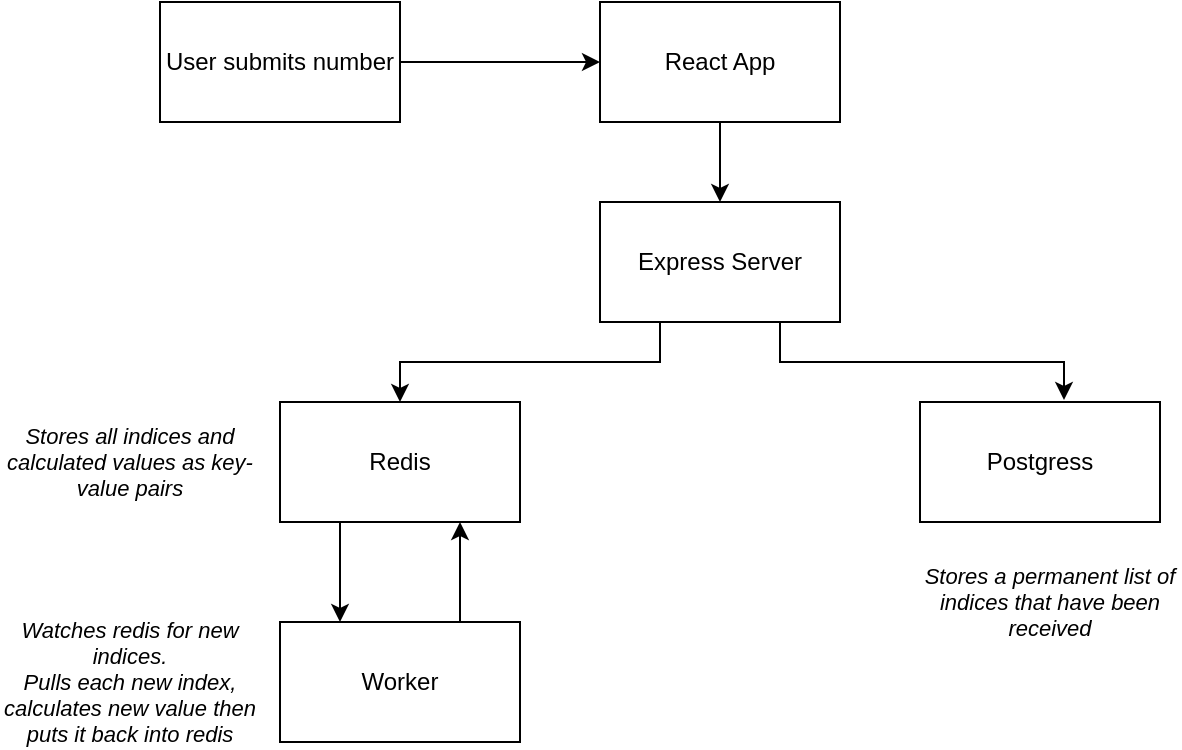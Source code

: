 <mxfile version="12.2.4" type="github" pages="1"><diagram id="M97hs2_HC8HgjVDWB4YS" name="Page-1"><mxGraphModel dx="1422" dy="794" grid="1" gridSize="10" guides="1" tooltips="1" connect="1" arrows="1" fold="1" page="1" pageScale="1" pageWidth="827" pageHeight="1169" math="0" shadow="0"><root><mxCell id="0"/><mxCell id="1" parent="0"/><mxCell id="aY1_7Sm5C_Fnvaw5D3gU-1" value="User submits number" style="rounded=0;whiteSpace=wrap;html=1;" vertex="1" parent="1"><mxGeometry x="100" y="80" width="120" height="60" as="geometry"/></mxCell><mxCell id="aY1_7Sm5C_Fnvaw5D3gU-8" style="edgeStyle=orthogonalEdgeStyle;rounded=0;orthogonalLoop=1;jettySize=auto;html=1;exitX=0.5;exitY=1;exitDx=0;exitDy=0;entryX=0.5;entryY=0;entryDx=0;entryDy=0;" edge="1" parent="1" source="aY1_7Sm5C_Fnvaw5D3gU-2" target="aY1_7Sm5C_Fnvaw5D3gU-3"><mxGeometry relative="1" as="geometry"/></mxCell><mxCell id="aY1_7Sm5C_Fnvaw5D3gU-2" value="React App" style="rounded=0;whiteSpace=wrap;html=1;" vertex="1" parent="1"><mxGeometry x="320" y="80" width="120" height="60" as="geometry"/></mxCell><mxCell id="aY1_7Sm5C_Fnvaw5D3gU-9" style="edgeStyle=orthogonalEdgeStyle;rounded=0;orthogonalLoop=1;jettySize=auto;html=1;exitX=0.25;exitY=1;exitDx=0;exitDy=0;entryX=0.5;entryY=0;entryDx=0;entryDy=0;" edge="1" parent="1" source="aY1_7Sm5C_Fnvaw5D3gU-3" target="aY1_7Sm5C_Fnvaw5D3gU-4"><mxGeometry relative="1" as="geometry"/></mxCell><mxCell id="aY1_7Sm5C_Fnvaw5D3gU-10" style="edgeStyle=orthogonalEdgeStyle;rounded=0;orthogonalLoop=1;jettySize=auto;html=1;exitX=0.75;exitY=1;exitDx=0;exitDy=0;entryX=0.6;entryY=-0.017;entryDx=0;entryDy=0;entryPerimeter=0;" edge="1" parent="1" source="aY1_7Sm5C_Fnvaw5D3gU-3" target="aY1_7Sm5C_Fnvaw5D3gU-5"><mxGeometry relative="1" as="geometry"/></mxCell><mxCell id="aY1_7Sm5C_Fnvaw5D3gU-3" value="Express Server" style="rounded=0;whiteSpace=wrap;html=1;" vertex="1" parent="1"><mxGeometry x="320" y="180" width="120" height="60" as="geometry"/></mxCell><mxCell id="aY1_7Sm5C_Fnvaw5D3gU-11" style="edgeStyle=orthogonalEdgeStyle;rounded=0;orthogonalLoop=1;jettySize=auto;html=1;exitX=0.25;exitY=1;exitDx=0;exitDy=0;entryX=0.25;entryY=0;entryDx=0;entryDy=0;" edge="1" parent="1" source="aY1_7Sm5C_Fnvaw5D3gU-4" target="aY1_7Sm5C_Fnvaw5D3gU-6"><mxGeometry relative="1" as="geometry"/></mxCell><mxCell id="aY1_7Sm5C_Fnvaw5D3gU-4" value="Redis" style="rounded=0;whiteSpace=wrap;html=1;" vertex="1" parent="1"><mxGeometry x="160" y="280" width="120" height="60" as="geometry"/></mxCell><mxCell id="aY1_7Sm5C_Fnvaw5D3gU-5" value="Postgress" style="rounded=0;whiteSpace=wrap;html=1;" vertex="1" parent="1"><mxGeometry x="480" y="280" width="120" height="60" as="geometry"/></mxCell><mxCell id="aY1_7Sm5C_Fnvaw5D3gU-12" style="edgeStyle=orthogonalEdgeStyle;rounded=0;orthogonalLoop=1;jettySize=auto;html=1;exitX=0.75;exitY=0;exitDx=0;exitDy=0;entryX=0.75;entryY=1;entryDx=0;entryDy=0;" edge="1" parent="1" source="aY1_7Sm5C_Fnvaw5D3gU-6" target="aY1_7Sm5C_Fnvaw5D3gU-4"><mxGeometry relative="1" as="geometry"/></mxCell><mxCell id="aY1_7Sm5C_Fnvaw5D3gU-6" value="Worker" style="rounded=0;whiteSpace=wrap;html=1;" vertex="1" parent="1"><mxGeometry x="160" y="390" width="120" height="60" as="geometry"/></mxCell><mxCell id="aY1_7Sm5C_Fnvaw5D3gU-7" value="" style="endArrow=classic;html=1;exitX=1;exitY=0.5;exitDx=0;exitDy=0;entryX=0;entryY=0.5;entryDx=0;entryDy=0;" edge="1" parent="1" source="aY1_7Sm5C_Fnvaw5D3gU-1" target="aY1_7Sm5C_Fnvaw5D3gU-2"><mxGeometry width="50" height="50" relative="1" as="geometry"><mxPoint x="100" y="520" as="sourcePoint"/><mxPoint x="150" y="470" as="targetPoint"/></mxGeometry></mxCell><mxCell id="aY1_7Sm5C_Fnvaw5D3gU-13" value="Stores all indices and calculated values as key-value pairs" style="text;html=1;strokeColor=none;fillColor=none;align=center;verticalAlign=middle;whiteSpace=wrap;rounded=0;fontStyle=2;fontSize=11;" vertex="1" parent="1"><mxGeometry x="20" y="280" width="130" height="60" as="geometry"/></mxCell><mxCell id="aY1_7Sm5C_Fnvaw5D3gU-14" value="Watches redis for new indices.&lt;br style=&quot;font-size: 11px;&quot;&gt;Pulls each new index, calculates new value then puts it back into redis" style="text;html=1;strokeColor=none;fillColor=none;align=center;verticalAlign=middle;whiteSpace=wrap;rounded=0;fontStyle=2;fontSize=11;" vertex="1" parent="1"><mxGeometry x="20" y="390" width="130" height="60" as="geometry"/></mxCell><mxCell id="aY1_7Sm5C_Fnvaw5D3gU-15" value="Stores a permanent list of indices that have been received" style="text;html=1;strokeColor=none;fillColor=none;align=center;verticalAlign=middle;whiteSpace=wrap;rounded=0;fontStyle=2;fontSize=11;" vertex="1" parent="1"><mxGeometry x="480" y="350" width="130" height="60" as="geometry"/></mxCell></root></mxGraphModel></diagram></mxfile>